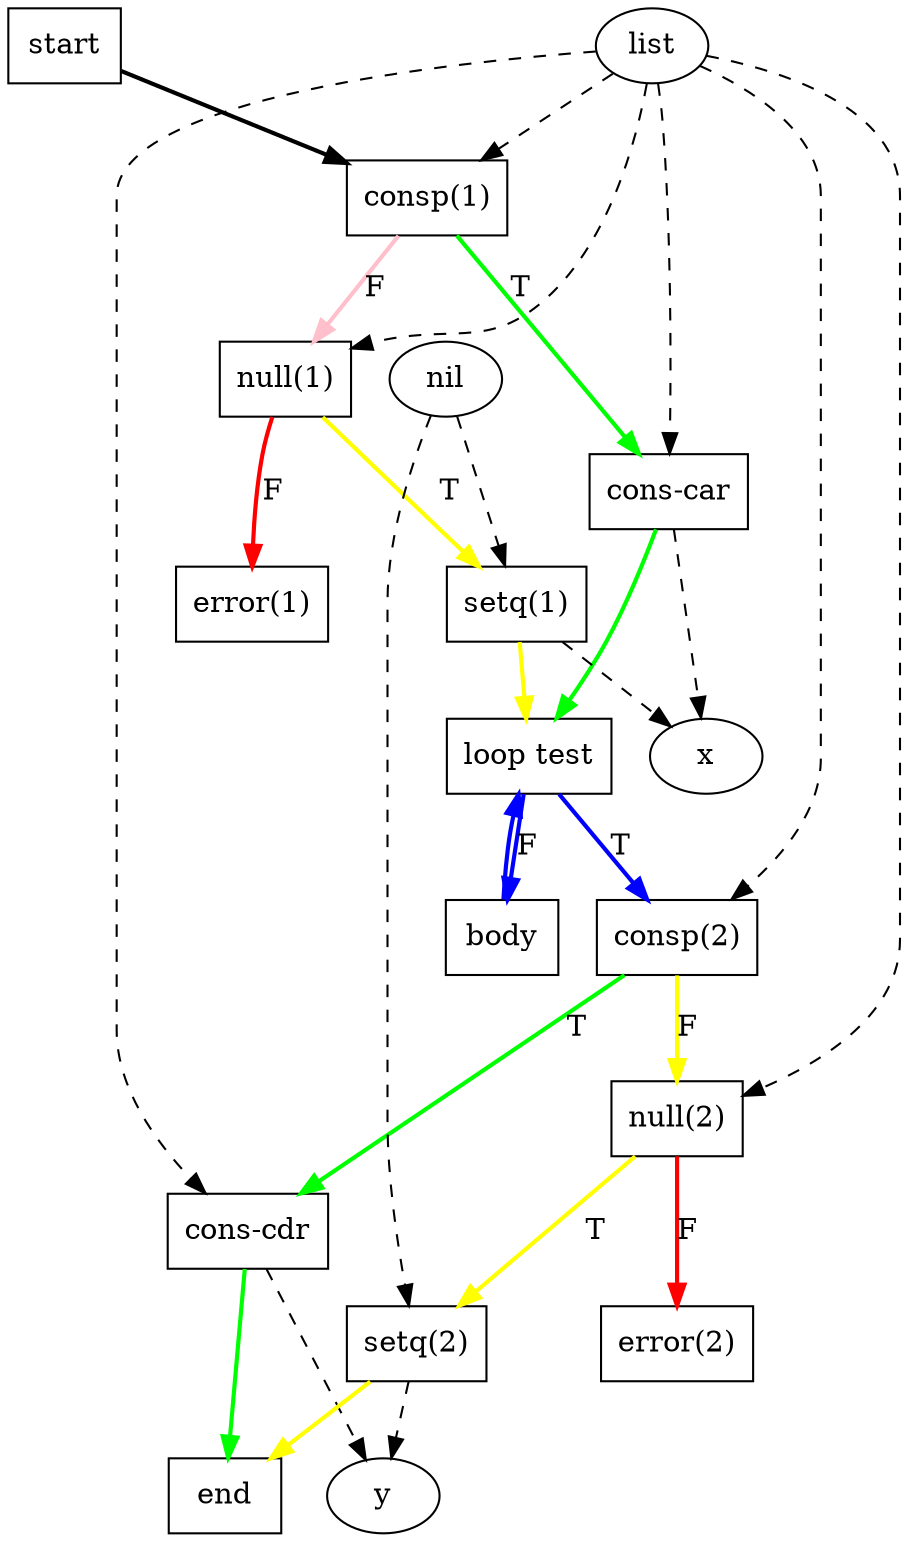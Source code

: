 digraph G {
  start [label = "start", shape = box];
  end [label = "end", shape = box];
  consp1 [label = "consp(1)", shape = box];
  consp2 [label = "consp(2)", shape = box];
  null1 [label = "null(1)", shape = box];
  null2 [label = "null(2)", shape = box];
  conscar [label = "cons-car", shape = box];
  conscdr [label = "cons-cdr", shape = box];
  setq1 [label = "setq(1)", shape = box];
  setq2 [label = "setq(2)", shape = box];
  error1 [label = "error(1)", shape = box];
  error2 [label = "error(2)", shape = box];
  looptest [label = "loop test", shape = box];
  body [label = "body", shape = box];

  list [label = "list", shape = ellipse];
  nil [label = "nil", shape = ellipse];
  x [label = "x", shape = ellipse];
  y [label = "y", shape = ellipse];

  list -> consp1 [style = dashed];
  list -> consp2 [style = dashed];
  list -> null1 [style = dashed];
  list -> null2 [style = dashed];
  list -> conscar [style = dashed];
  list -> conscdr [style = dashed];
  nil -> setq1 [style = dashed];
  nil -> setq2 [style = dashed];

  conscar -> x [style = dashed];
  conscdr -> y [style = dashed];
  setq1 -> x [style = dashed];
  setq2 -> y [style = dashed];

  start -> consp1 [style = bold];
  consp1 -> conscar [style = bold, color = green, label = "T"];
  consp1 -> null1 [style = bold, color = pink, label = "F"];
  null1 -> setq1 [style = bold, color = yellow, label = "T"];
  null1 -> error1 [style = bold, color = red, label = "F"];
  conscar ->  looptest [style = bold, color = green];
  setq1 -> looptest [style = bold, color = yellow];

  looptest -> consp2 [style = bold, color = blue, label = "T"];
  looptest -> body [style = bold, color = blue, label = "F"];
  body -> looptest [style = bold, color = blue];

  consp2 -> conscdr [style = bold, color = green, label = "T"];
  consp2 -> null2 [style = bold, color = yellow, label = "F"];
  null2 -> setq2 [style = bold, color = yellow, label = "T"];
  null2 -> error2 [style = bold, color = red, label = "F"];
  conscdr -> end [style = bold, color = green];
  setq2 -> end [style = bold, color = yellow];
}